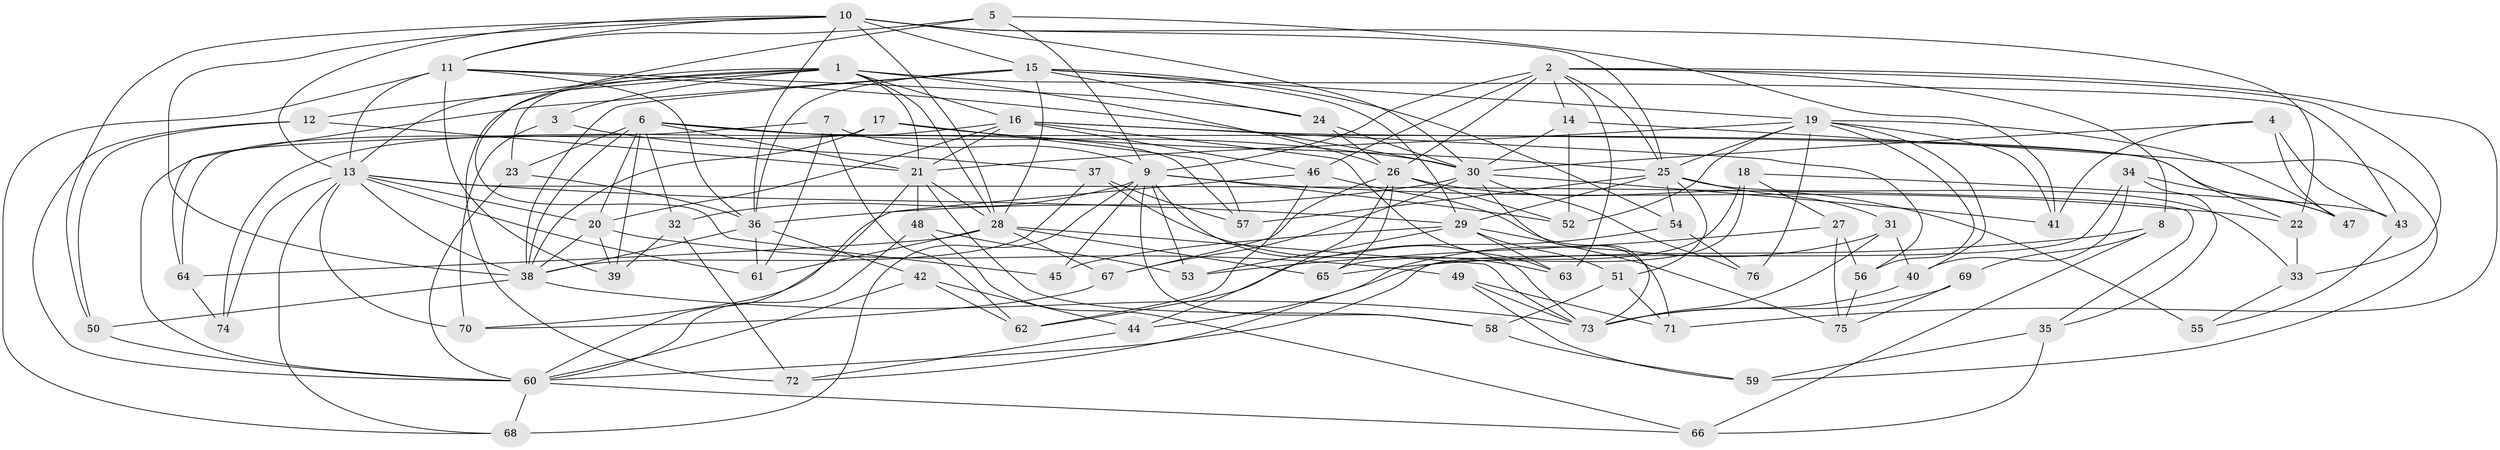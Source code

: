 // original degree distribution, {4: 1.0}
// Generated by graph-tools (version 1.1) at 2025/53/03/04/25 22:53:46]
// undirected, 76 vertices, 203 edges
graph export_dot {
  node [color=gray90,style=filled];
  1;
  2;
  3;
  4;
  5;
  6;
  7;
  8;
  9;
  10;
  11;
  12;
  13;
  14;
  15;
  16;
  17;
  18;
  19;
  20;
  21;
  22;
  23;
  24;
  25;
  26;
  27;
  28;
  29;
  30;
  31;
  32;
  33;
  34;
  35;
  36;
  37;
  38;
  39;
  40;
  41;
  42;
  43;
  44;
  45;
  46;
  47;
  48;
  49;
  50;
  51;
  52;
  53;
  54;
  55;
  56;
  57;
  58;
  59;
  60;
  61;
  62;
  63;
  64;
  65;
  66;
  67;
  68;
  69;
  70;
  71;
  72;
  73;
  74;
  75;
  76;
  1 -- 3 [weight=2.0];
  1 -- 12 [weight=1.0];
  1 -- 13 [weight=1.0];
  1 -- 16 [weight=1.0];
  1 -- 21 [weight=1.0];
  1 -- 23 [weight=1.0];
  1 -- 26 [weight=2.0];
  1 -- 28 [weight=1.0];
  1 -- 43 [weight=1.0];
  1 -- 72 [weight=1.0];
  2 -- 8 [weight=1.0];
  2 -- 9 [weight=1.0];
  2 -- 14 [weight=1.0];
  2 -- 25 [weight=1.0];
  2 -- 26 [weight=1.0];
  2 -- 33 [weight=1.0];
  2 -- 46 [weight=4.0];
  2 -- 63 [weight=1.0];
  2 -- 71 [weight=1.0];
  3 -- 37 [weight=1.0];
  3 -- 70 [weight=1.0];
  4 -- 30 [weight=1.0];
  4 -- 41 [weight=1.0];
  4 -- 43 [weight=1.0];
  4 -- 47 [weight=1.0];
  5 -- 9 [weight=1.0];
  5 -- 11 [weight=1.0];
  5 -- 41 [weight=1.0];
  5 -- 45 [weight=1.0];
  6 -- 20 [weight=1.0];
  6 -- 21 [weight=1.0];
  6 -- 23 [weight=1.0];
  6 -- 30 [weight=1.0];
  6 -- 32 [weight=1.0];
  6 -- 38 [weight=2.0];
  6 -- 39 [weight=1.0];
  6 -- 47 [weight=1.0];
  6 -- 57 [weight=1.0];
  7 -- 9 [weight=1.0];
  7 -- 60 [weight=1.0];
  7 -- 61 [weight=1.0];
  7 -- 62 [weight=1.0];
  8 -- 65 [weight=1.0];
  8 -- 66 [weight=1.0];
  8 -- 69 [weight=1.0];
  9 -- 22 [weight=1.0];
  9 -- 32 [weight=1.0];
  9 -- 45 [weight=2.0];
  9 -- 52 [weight=1.0];
  9 -- 53 [weight=1.0];
  9 -- 58 [weight=1.0];
  9 -- 68 [weight=1.0];
  9 -- 73 [weight=1.0];
  10 -- 11 [weight=1.0];
  10 -- 13 [weight=1.0];
  10 -- 15 [weight=2.0];
  10 -- 22 [weight=1.0];
  10 -- 25 [weight=1.0];
  10 -- 28 [weight=1.0];
  10 -- 30 [weight=1.0];
  10 -- 36 [weight=2.0];
  10 -- 38 [weight=1.0];
  10 -- 50 [weight=1.0];
  11 -- 13 [weight=1.0];
  11 -- 24 [weight=1.0];
  11 -- 30 [weight=1.0];
  11 -- 36 [weight=1.0];
  11 -- 39 [weight=1.0];
  11 -- 68 [weight=1.0];
  12 -- 21 [weight=1.0];
  12 -- 50 [weight=1.0];
  12 -- 60 [weight=1.0];
  13 -- 20 [weight=1.0];
  13 -- 29 [weight=1.0];
  13 -- 35 [weight=1.0];
  13 -- 38 [weight=2.0];
  13 -- 61 [weight=1.0];
  13 -- 68 [weight=1.0];
  13 -- 70 [weight=1.0];
  13 -- 74 [weight=1.0];
  14 -- 30 [weight=1.0];
  14 -- 52 [weight=1.0];
  14 -- 59 [weight=1.0];
  15 -- 19 [weight=1.0];
  15 -- 24 [weight=1.0];
  15 -- 28 [weight=1.0];
  15 -- 29 [weight=1.0];
  15 -- 36 [weight=1.0];
  15 -- 38 [weight=1.0];
  15 -- 54 [weight=1.0];
  15 -- 64 [weight=1.0];
  16 -- 20 [weight=1.0];
  16 -- 21 [weight=2.0];
  16 -- 22 [weight=1.0];
  16 -- 46 [weight=1.0];
  16 -- 56 [weight=1.0];
  16 -- 63 [weight=1.0];
  16 -- 74 [weight=2.0];
  17 -- 25 [weight=1.0];
  17 -- 38 [weight=1.0];
  17 -- 57 [weight=1.0];
  17 -- 64 [weight=1.0];
  18 -- 27 [weight=1.0];
  18 -- 43 [weight=1.0];
  18 -- 65 [weight=1.0];
  18 -- 72 [weight=1.0];
  19 -- 21 [weight=1.0];
  19 -- 25 [weight=1.0];
  19 -- 40 [weight=1.0];
  19 -- 41 [weight=1.0];
  19 -- 47 [weight=1.0];
  19 -- 52 [weight=1.0];
  19 -- 56 [weight=1.0];
  19 -- 76 [weight=2.0];
  20 -- 38 [weight=1.0];
  20 -- 39 [weight=1.0];
  20 -- 49 [weight=1.0];
  21 -- 28 [weight=1.0];
  21 -- 48 [weight=1.0];
  21 -- 58 [weight=1.0];
  21 -- 60 [weight=1.0];
  22 -- 33 [weight=1.0];
  23 -- 36 [weight=1.0];
  23 -- 60 [weight=1.0];
  24 -- 26 [weight=1.0];
  24 -- 30 [weight=1.0];
  25 -- 29 [weight=1.0];
  25 -- 31 [weight=1.0];
  25 -- 33 [weight=1.0];
  25 -- 51 [weight=1.0];
  25 -- 54 [weight=1.0];
  25 -- 57 [weight=1.0];
  26 -- 44 [weight=1.0];
  26 -- 52 [weight=1.0];
  26 -- 55 [weight=2.0];
  26 -- 65 [weight=1.0];
  26 -- 67 [weight=1.0];
  27 -- 53 [weight=1.0];
  27 -- 56 [weight=1.0];
  27 -- 75 [weight=1.0];
  28 -- 61 [weight=1.0];
  28 -- 64 [weight=1.0];
  28 -- 65 [weight=1.0];
  28 -- 67 [weight=1.0];
  28 -- 73 [weight=2.0];
  29 -- 45 [weight=1.0];
  29 -- 51 [weight=1.0];
  29 -- 53 [weight=1.0];
  29 -- 63 [weight=1.0];
  29 -- 75 [weight=1.0];
  30 -- 36 [weight=2.0];
  30 -- 41 [weight=1.0];
  30 -- 67 [weight=1.0];
  30 -- 73 [weight=1.0];
  30 -- 76 [weight=1.0];
  31 -- 40 [weight=1.0];
  31 -- 44 [weight=1.0];
  31 -- 73 [weight=1.0];
  32 -- 39 [weight=1.0];
  32 -- 72 [weight=1.0];
  33 -- 55 [weight=1.0];
  34 -- 35 [weight=1.0];
  34 -- 40 [weight=1.0];
  34 -- 47 [weight=1.0];
  34 -- 60 [weight=1.0];
  35 -- 59 [weight=1.0];
  35 -- 66 [weight=1.0];
  36 -- 38 [weight=1.0];
  36 -- 42 [weight=1.0];
  36 -- 61 [weight=1.0];
  37 -- 38 [weight=1.0];
  37 -- 57 [weight=1.0];
  37 -- 63 [weight=1.0];
  38 -- 50 [weight=1.0];
  38 -- 73 [weight=1.0];
  40 -- 73 [weight=1.0];
  42 -- 44 [weight=1.0];
  42 -- 60 [weight=1.0];
  42 -- 62 [weight=1.0];
  43 -- 55 [weight=1.0];
  44 -- 72 [weight=1.0];
  46 -- 62 [weight=1.0];
  46 -- 70 [weight=1.0];
  46 -- 71 [weight=1.0];
  48 -- 53 [weight=1.0];
  48 -- 60 [weight=1.0];
  48 -- 66 [weight=1.0];
  49 -- 59 [weight=1.0];
  49 -- 71 [weight=1.0];
  49 -- 73 [weight=1.0];
  50 -- 60 [weight=1.0];
  51 -- 58 [weight=1.0];
  51 -- 71 [weight=1.0];
  54 -- 62 [weight=1.0];
  54 -- 76 [weight=1.0];
  56 -- 75 [weight=1.0];
  58 -- 59 [weight=1.0];
  60 -- 66 [weight=1.0];
  60 -- 68 [weight=1.0];
  64 -- 74 [weight=1.0];
  67 -- 70 [weight=1.0];
  69 -- 73 [weight=2.0];
  69 -- 75 [weight=1.0];
}
